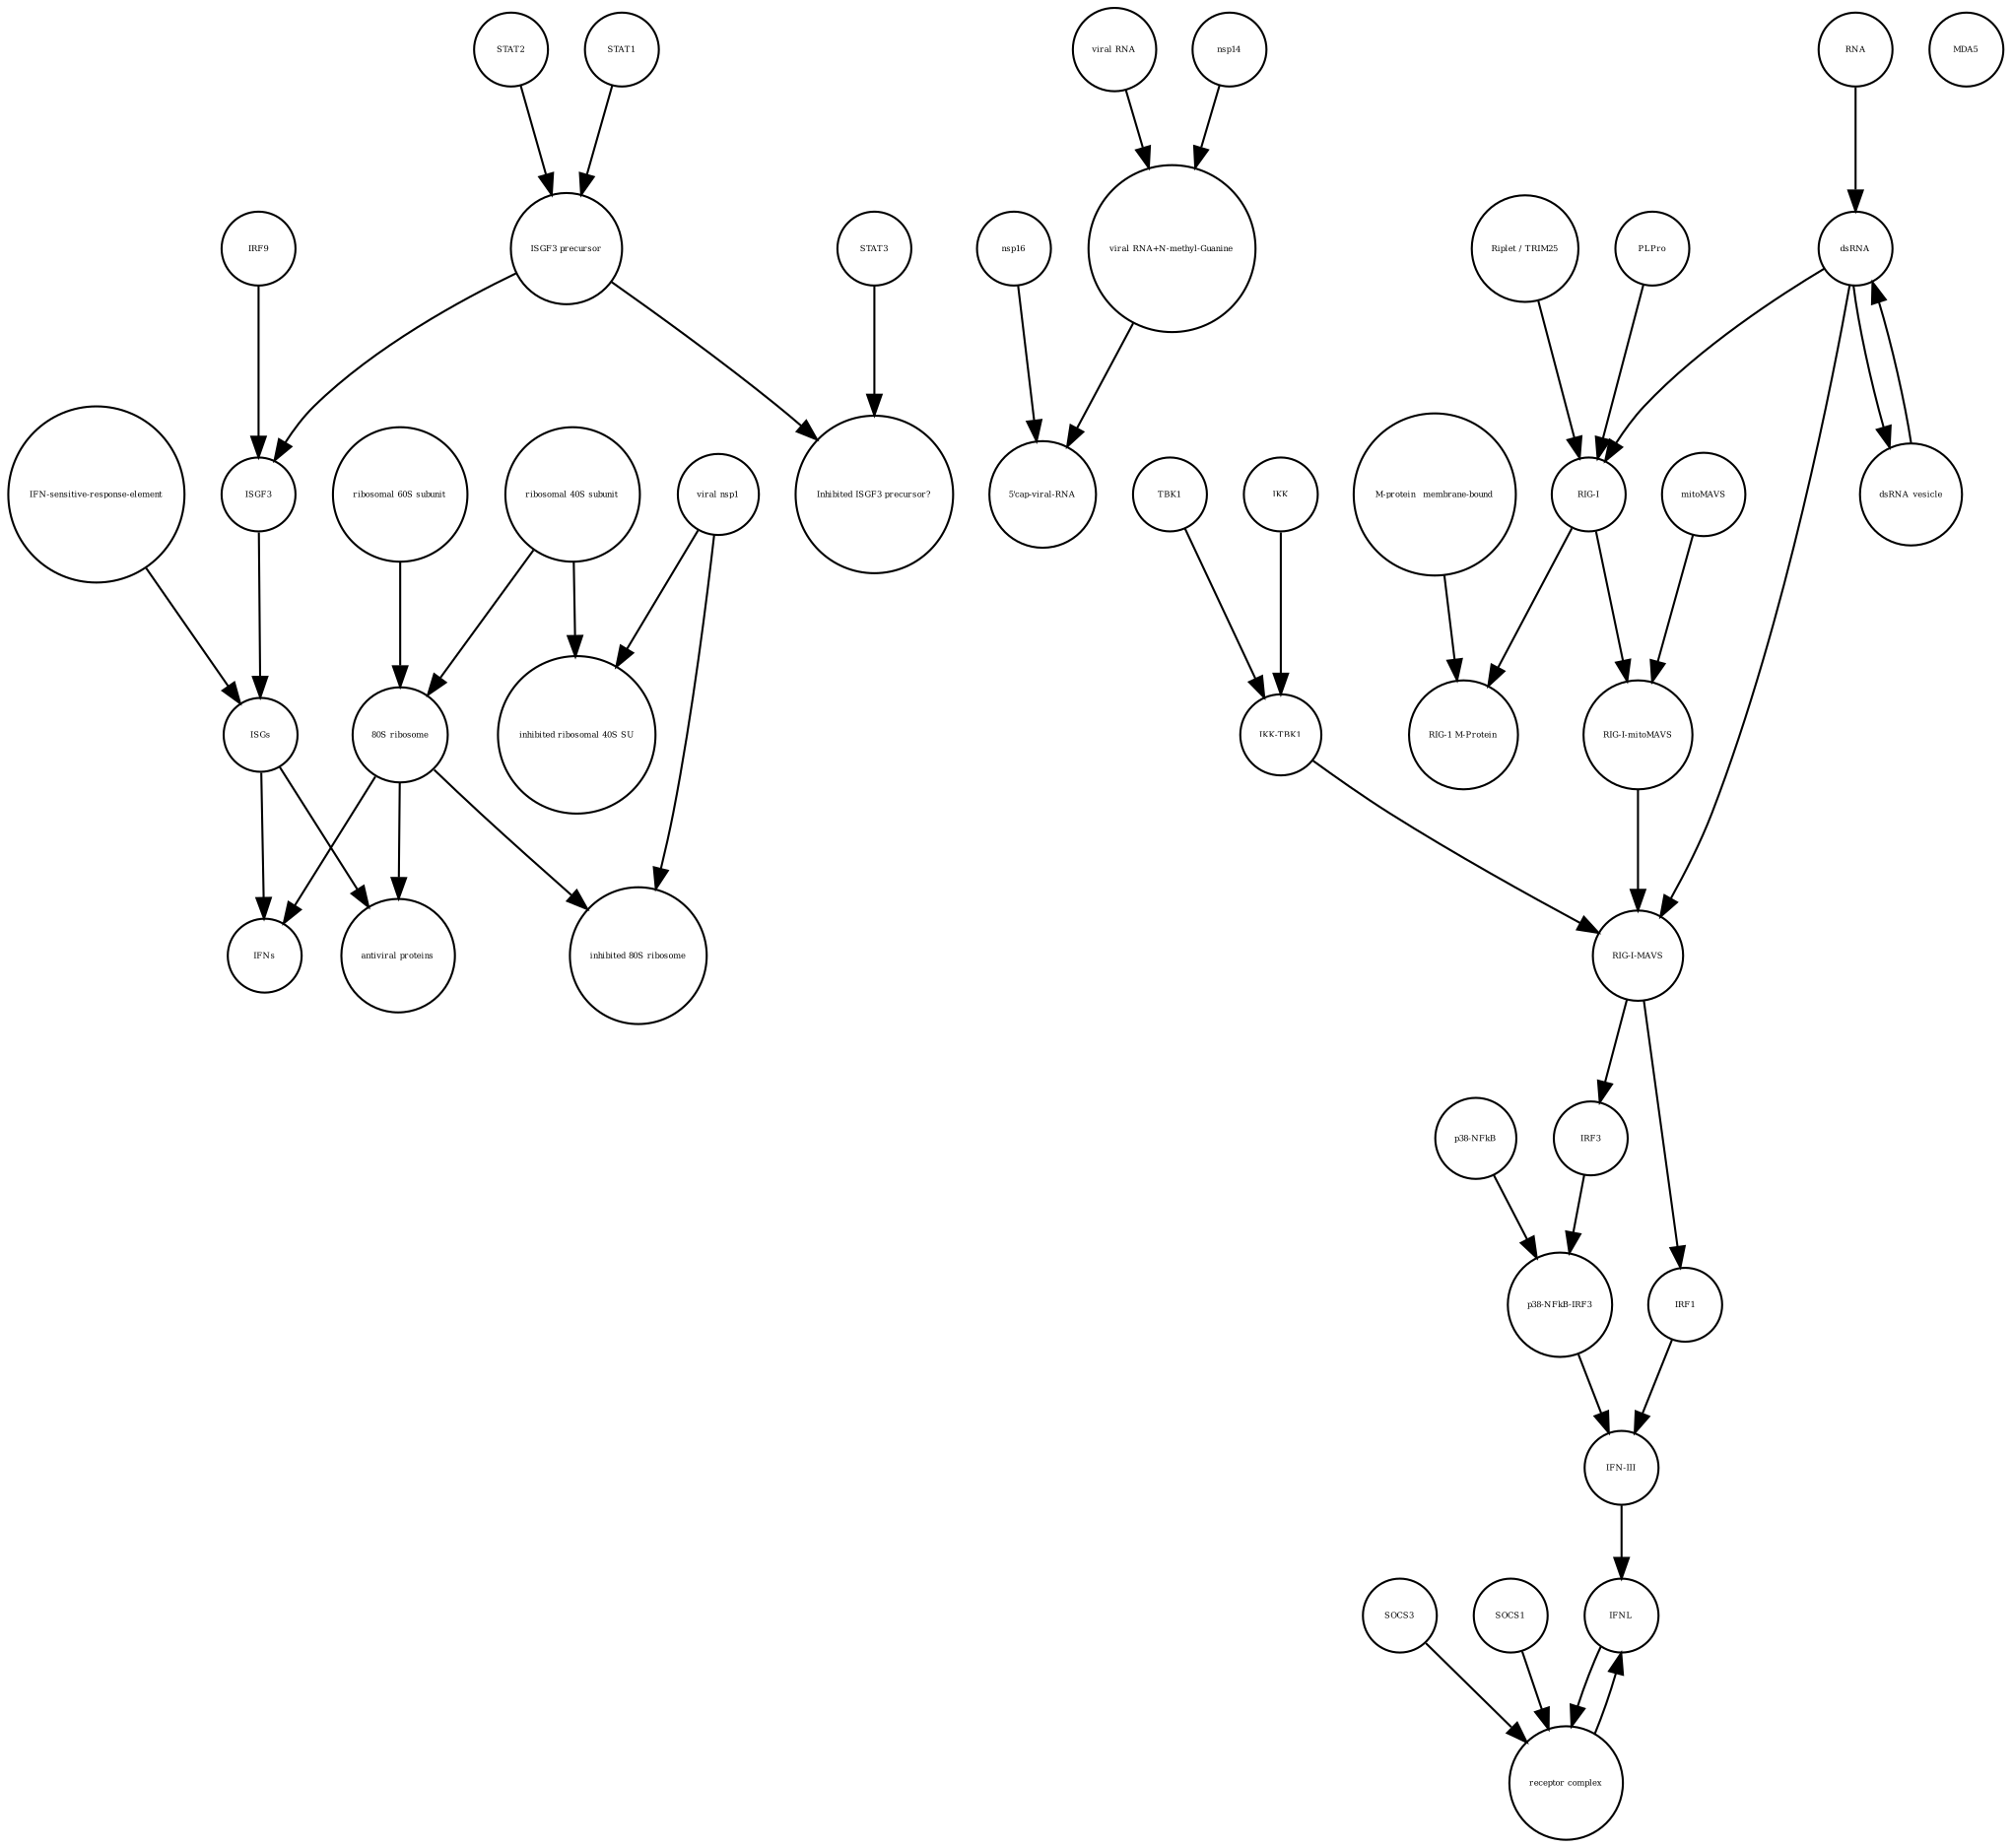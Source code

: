 strict digraph  {
"IFN-sensitive-response-element" [annotation="", bipartite=0, cls="nucleic acid feature", fontsize=4, label="IFN-sensitive-response-element", shape=circle];
STAT3 [annotation="", bipartite=0, cls=macromolecule, fontsize=4, label=STAT3, shape=circle];
"Inhibited ISGF3 precursor?" [annotation="", bipartite=0, cls=complex, fontsize=4, label="Inhibited ISGF3 precursor?", shape=circle];
nsp16 [annotation="", bipartite=0, cls=macromolecule, fontsize=4, label=nsp16, shape=circle];
"RIG-I-MAVS" [annotation="", bipartite=0, cls=complex, fontsize=4, label="RIG-I-MAVS", shape=circle];
IFNL [annotation="", bipartite=0, cls=macromolecule, fontsize=4, label=IFNL, shape=circle];
"viral RNA+N-methyl-Guanine" [annotation="", bipartite=0, cls="nucleic acid feature", fontsize=4, label="viral RNA+N-methyl-Guanine", shape=circle];
"inhibited 80S ribosome" [annotation="", bipartite=0, cls=complex, fontsize=4, label="inhibited 80S ribosome", shape=circle];
"80S ribosome" [annotation="", bipartite=0, cls=complex, fontsize=4, label="80S ribosome", shape=circle];
SOCS3 [annotation="", bipartite=0, cls=macromolecule, fontsize=4, label=SOCS3, shape=circle];
"antiviral proteins" [annotation="", bipartite=0, cls=macromolecule, fontsize=4, label="antiviral proteins", shape=circle];
"IKK-TBK1" [annotation="", bipartite=0, cls=complex, fontsize=4, label="IKK-TBK1", shape=circle];
"ISGF3 precursor" [annotation="", bipartite=0, cls=complex, fontsize=4, label="ISGF3 precursor", shape=circle];
"5'cap-viral-RNA" [annotation="", bipartite=0, cls="nucleic acid feature", fontsize=4, label="5'cap-viral-RNA", shape=circle];
IRF3 [annotation="", bipartite=0, cls=macromolecule, fontsize=4, label=IRF3, shape=circle];
IRF1 [annotation="", bipartite=0, cls=macromolecule, fontsize=4, label=IRF1, shape=circle];
"Riplet / TRIM25" [annotation="", bipartite=0, cls=macromolecule, fontsize=4, label="Riplet / TRIM25", shape=circle];
"viral RNA" [annotation="", bipartite=0, cls="nucleic acid feature", fontsize=4, label="viral RNA", shape=circle];
"M-protein_ membrane-bound" [annotation="", bipartite=0, cls=macromolecule, fontsize=4, label="M-protein_ membrane-bound", shape=circle];
IRF9 [annotation="", bipartite=0, cls=macromolecule, fontsize=4, label=IRF9, shape=circle];
"viral nsp1" [annotation="", bipartite=0, cls=macromolecule, fontsize=4, label="viral nsp1", shape=circle];
"p38-NFkB" [annotation="", bipartite=0, cls=complex, fontsize=4, label="p38-NFkB", shape=circle];
"RIG-1 M-Protein" [annotation="", bipartite=0, cls=complex, fontsize=4, label="RIG-1 M-Protein", shape=circle];
PLPro [annotation="", bipartite=0, cls=macromolecule, fontsize=4, label=PLPro, shape=circle];
dsRNA [annotation="", bipartite=0, cls="nucleic acid feature", fontsize=4, label=dsRNA, shape=circle];
ISGs [annotation="", bipartite=0, cls="nucleic acid feature", fontsize=4, label=ISGs, shape=circle];
"IFN-III" [annotation="", bipartite=0, cls=macromolecule, fontsize=4, label="IFN-III", shape=circle];
dsRNA_vesicle [annotation="", bipartite=0, cls="nucleic acid feature", fontsize=4, label=dsRNA_vesicle, shape=circle];
mitoMAVS [annotation="", bipartite=0, cls=macromolecule, fontsize=4, label=mitoMAVS, shape=circle];
"ribosomal 40S subunit" [annotation="", bipartite=0, cls=complex, fontsize=4, label="ribosomal 40S subunit", shape=circle];
MDA5 [annotation="", bipartite=0, cls=macromolecule, fontsize=4, label=MDA5, shape=circle];
"receptor complex" [annotation="", bipartite=0, cls=complex, fontsize=4, label="receptor complex", shape=circle];
TBK1 [annotation="", bipartite=0, cls=macromolecule, fontsize=4, label=TBK1, shape=circle];
nsp14 [annotation="", bipartite=0, cls=macromolecule, fontsize=4, label=nsp14, shape=circle];
STAT2 [annotation="", bipartite=0, cls=macromolecule, fontsize=4, label=STAT2, shape=circle];
"RIG-I-mitoMAVS" [annotation="", bipartite=0, cls=complex, fontsize=4, label="RIG-I-mitoMAVS", shape=circle];
"RIG-I" [annotation="", bipartite=0, cls=macromolecule, fontsize=4, label="RIG-I", shape=circle];
IFNs [annotation="", bipartite=0, cls=macromolecule, fontsize=4, label=IFNs, shape=circle];
IKK [annotation="", bipartite=0, cls=macromolecule, fontsize=4, label=IKK, shape=circle];
"p38-NFkB-IRF3" [annotation="", bipartite=0, cls=complex, fontsize=4, label="p38-NFkB-IRF3", shape=circle];
ISGF3 [annotation="", bipartite=0, cls=complex, fontsize=4, label=ISGF3, shape=circle];
SOCS1 [annotation="", bipartite=0, cls=macromolecule, fontsize=4, label=SOCS1, shape=circle];
RNA [annotation="", bipartite=0, cls="nucleic acid feature", fontsize=4, label=RNA, shape=circle];
STAT1 [annotation="", bipartite=0, cls=macromolecule, fontsize=4, label=STAT1, shape=circle];
"ribosomal 60S subunit" [annotation="", bipartite=0, cls=complex, fontsize=4, label="ribosomal 60S subunit", shape=circle];
"inhibited ribosomal 40S SU" [annotation="urn_miriam_doi_10.1101%2F2020.05.18.102467", bipartite=0, cls=complex, fontsize=4, label="inhibited ribosomal 40S SU", shape=circle];
"IFN-sensitive-response-element" -> ISGs  [annotation="", interaction_type=production];
STAT3 -> "Inhibited ISGF3 precursor?"  [annotation="", interaction_type=production];
nsp16 -> "5'cap-viral-RNA"  [annotation="urn_miriam_doi_10.1016%2Fj.chom.2020.05.008", interaction_type=catalysis];
"RIG-I-MAVS" -> IRF1  [annotation="", interaction_type=catalysis];
"RIG-I-MAVS" -> IRF3  [annotation="", interaction_type=stimulation];
IFNL -> "receptor complex"  [annotation="", interaction_type=stimulation];
"viral RNA+N-methyl-Guanine" -> "5'cap-viral-RNA"  [annotation="", interaction_type=production];
"80S ribosome" -> "inhibited 80S ribosome"  [annotation="", interaction_type=production];
"80S ribosome" -> "antiviral proteins"  [annotation="", interaction_type=catalysis];
"80S ribosome" -> IFNs  [annotation="", interaction_type=catalysis];
SOCS3 -> "receptor complex"  [annotation="", interaction_type=production];
"IKK-TBK1" -> "RIG-I-MAVS"  [annotation="", interaction_type=production];
"ISGF3 precursor" -> "Inhibited ISGF3 precursor?"  [annotation="", interaction_type=production];
"ISGF3 precursor" -> ISGF3  [annotation="", interaction_type=production];
IRF3 -> "p38-NFkB-IRF3"  [annotation="", interaction_type=production];
IRF1 -> "IFN-III"  [annotation="", interaction_type=stimulation];
"Riplet / TRIM25" -> "RIG-I"  [annotation="", interaction_type=catalysis];
"viral RNA" -> "viral RNA+N-methyl-Guanine"  [annotation="", interaction_type=production];
"M-protein_ membrane-bound" -> "RIG-1 M-Protein"  [annotation="", interaction_type=production];
IRF9 -> ISGF3  [annotation="", interaction_type=production];
"viral nsp1" -> "inhibited ribosomal 40S SU"  [annotation="", interaction_type=production];
"viral nsp1" -> "inhibited 80S ribosome"  [annotation="", interaction_type=production];
"p38-NFkB" -> "p38-NFkB-IRF3"  [annotation="", interaction_type=production];
PLPro -> "RIG-I"  [annotation="", interaction_type=catalysis];
dsRNA -> "RIG-I"  [annotation="", interaction_type="necessary stimulation"];
dsRNA -> "RIG-I-MAVS"  [annotation="", interaction_type="necessary stimulation"];
dsRNA -> dsRNA_vesicle  [annotation="", interaction_type=production];
ISGs -> "antiviral proteins"  [annotation="", interaction_type=production];
ISGs -> IFNs  [annotation="", interaction_type=production];
"IFN-III" -> IFNL  [annotation="", interaction_type=production];
dsRNA_vesicle -> dsRNA  [annotation="", interaction_type=production];
mitoMAVS -> "RIG-I-mitoMAVS"  [annotation="", interaction_type=production];
"ribosomal 40S subunit" -> "inhibited ribosomal 40S SU"  [annotation="", interaction_type=production];
"ribosomal 40S subunit" -> "80S ribosome"  [annotation="", interaction_type=production];
"receptor complex" -> IFNL  [annotation="", interaction_type=production];
TBK1 -> "IKK-TBK1"  [annotation="", interaction_type=production];
nsp14 -> "viral RNA+N-methyl-Guanine"  [annotation="", interaction_type=catalysis];
STAT2 -> "ISGF3 precursor"  [annotation="", interaction_type=production];
"RIG-I-mitoMAVS" -> "RIG-I-MAVS"  [annotation="", interaction_type=production];
"RIG-I" -> "RIG-1 M-Protein"  [annotation="", interaction_type=production];
"RIG-I" -> "RIG-I-mitoMAVS"  [annotation="", interaction_type=production];
IKK -> "IKK-TBK1"  [annotation="", interaction_type=production];
"p38-NFkB-IRF3" -> "IFN-III"  [annotation="", interaction_type=stimulation];
ISGF3 -> ISGs  [annotation="", interaction_type="necessary stimulation"];
SOCS1 -> "receptor complex"  [annotation="", interaction_type=production];
RNA -> dsRNA  [annotation="", interaction_type=production];
STAT1 -> "ISGF3 precursor"  [annotation="", interaction_type=production];
"ribosomal 60S subunit" -> "80S ribosome"  [annotation="", interaction_type=production];
}
